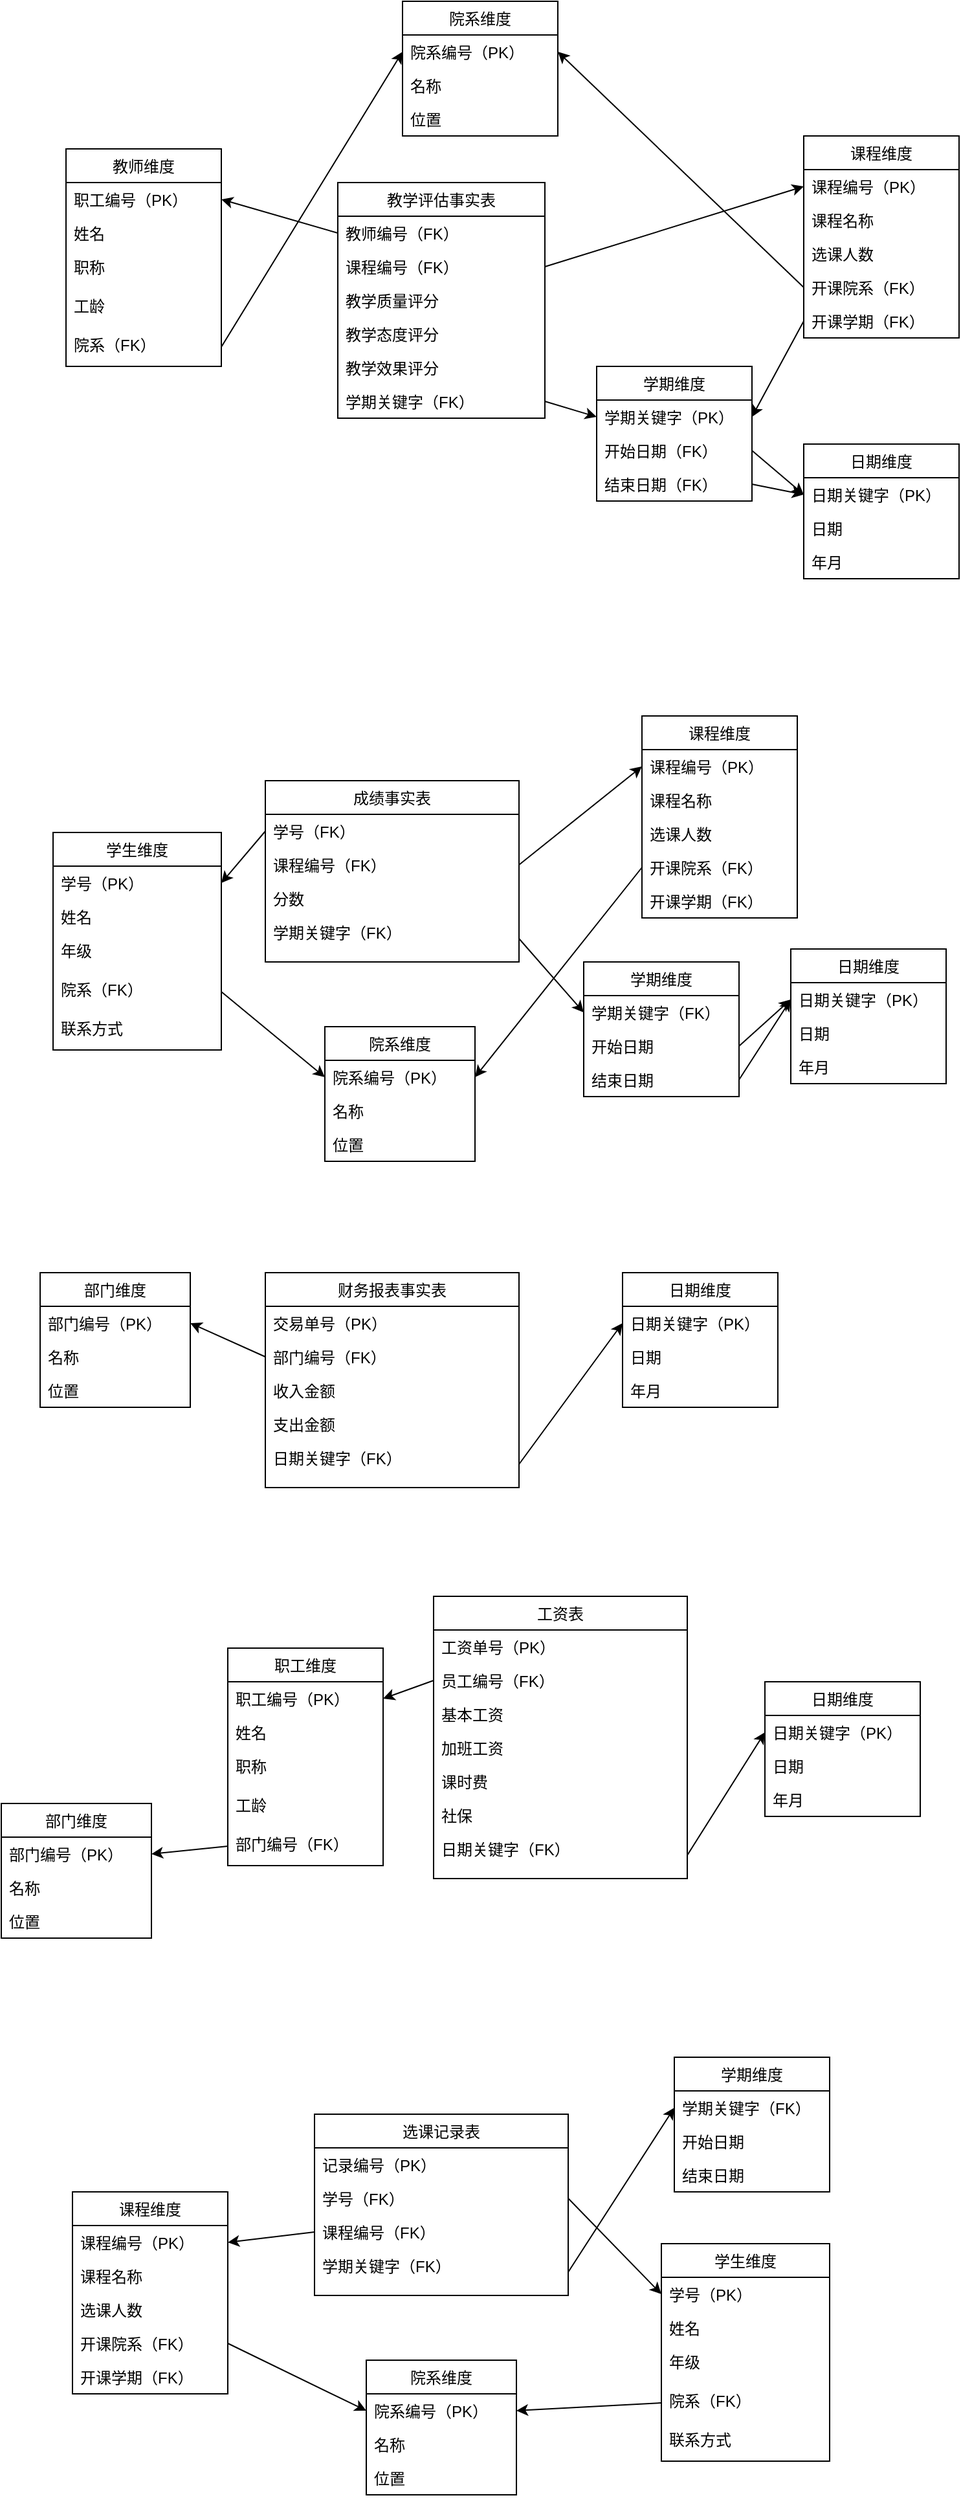 <mxfile version="20.8.20" type="device"><diagram id="C5RBs43oDa-KdzZeNtuy" name="Page-1"><mxGraphModel dx="1278" dy="2563" grid="1" gridSize="10" guides="1" tooltips="1" connect="1" arrows="1" fold="1" page="1" pageScale="1" pageWidth="1169" pageHeight="1654" math="0" shadow="0"><root><mxCell id="WIyWlLk6GJQsqaUBKTNV-0"/><mxCell id="WIyWlLk6GJQsqaUBKTNV-1" parent="WIyWlLk6GJQsqaUBKTNV-0"/><mxCell id="uP76RP64GlQ7dqUI0Oc4-0" value="教学评估事实表" style="swimlane;fontStyle=0;childLayout=stackLayout;horizontal=1;startSize=26;fillColor=default;horizontalStack=0;resizeParent=1;resizeParentMax=0;resizeLast=0;collapsible=1;marginBottom=0;swimlaneFillColor=default;gradientColor=none;" parent="WIyWlLk6GJQsqaUBKTNV-1" vertex="1"><mxGeometry x="300" y="78" width="160" height="182" as="geometry"/></mxCell><mxCell id="uP76RP64GlQ7dqUI0Oc4-2" value="教师编号（FK）" style="text;strokeColor=none;fillColor=none;align=left;verticalAlign=top;spacingLeft=4;spacingRight=4;overflow=hidden;rotatable=0;points=[[0,0.5],[1,0.5]];portConstraint=eastwest;" parent="uP76RP64GlQ7dqUI0Oc4-0" vertex="1"><mxGeometry y="26" width="160" height="26" as="geometry"/></mxCell><mxCell id="uP76RP64GlQ7dqUI0Oc4-3" value="课程编号（FK）" style="text;strokeColor=none;fillColor=none;align=left;verticalAlign=top;spacingLeft=4;spacingRight=4;overflow=hidden;rotatable=0;points=[[0,0.5],[1,0.5]];portConstraint=eastwest;" parent="uP76RP64GlQ7dqUI0Oc4-0" vertex="1"><mxGeometry y="52" width="160" height="26" as="geometry"/></mxCell><mxCell id="uP76RP64GlQ7dqUI0Oc4-15" value="教学质量评分" style="text;strokeColor=none;fillColor=none;align=left;verticalAlign=top;spacingLeft=4;spacingRight=4;overflow=hidden;rotatable=0;points=[[0,0.5],[1,0.5]];portConstraint=eastwest;" parent="uP76RP64GlQ7dqUI0Oc4-0" vertex="1"><mxGeometry y="78" width="160" height="26" as="geometry"/></mxCell><mxCell id="uP76RP64GlQ7dqUI0Oc4-64" value="教学态度评分" style="text;strokeColor=none;fillColor=none;align=left;verticalAlign=top;spacingLeft=4;spacingRight=4;overflow=hidden;rotatable=0;points=[[0,0.5],[1,0.5]];portConstraint=eastwest;" parent="uP76RP64GlQ7dqUI0Oc4-0" vertex="1"><mxGeometry y="104" width="160" height="26" as="geometry"/></mxCell><mxCell id="uP76RP64GlQ7dqUI0Oc4-66" value="教学效果评分" style="text;strokeColor=none;fillColor=none;align=left;verticalAlign=top;spacingLeft=4;spacingRight=4;overflow=hidden;rotatable=0;points=[[0,0.5],[1,0.5]];portConstraint=eastwest;" parent="uP76RP64GlQ7dqUI0Oc4-0" vertex="1"><mxGeometry y="130" width="160" height="26" as="geometry"/></mxCell><mxCell id="uP76RP64GlQ7dqUI0Oc4-14" value="学期关键字（FK）" style="text;strokeColor=none;fillColor=none;align=left;verticalAlign=top;spacingLeft=4;spacingRight=4;overflow=hidden;rotatable=0;points=[[0,0.5],[1,0.5]];portConstraint=eastwest;" parent="uP76RP64GlQ7dqUI0Oc4-0" vertex="1"><mxGeometry y="156" width="160" height="26" as="geometry"/></mxCell><mxCell id="uP76RP64GlQ7dqUI0Oc4-6" value="教师维度" style="swimlane;fontStyle=0;childLayout=stackLayout;horizontal=1;startSize=26;fillColor=default;horizontalStack=0;resizeParent=1;resizeParentMax=0;resizeLast=0;collapsible=1;marginBottom=0;swimlaneFillColor=default;" parent="WIyWlLk6GJQsqaUBKTNV-1" vertex="1"><mxGeometry x="90" y="52" width="120" height="168" as="geometry"/></mxCell><mxCell id="uP76RP64GlQ7dqUI0Oc4-7" value="职工编号（PK）" style="text;strokeColor=none;fillColor=none;align=left;verticalAlign=top;spacingLeft=4;spacingRight=4;overflow=hidden;rotatable=0;points=[[0,0.5],[1,0.5]];portConstraint=eastwest;" parent="uP76RP64GlQ7dqUI0Oc4-6" vertex="1"><mxGeometry y="26" width="120" height="26" as="geometry"/></mxCell><mxCell id="uP76RP64GlQ7dqUI0Oc4-8" value="姓名" style="text;strokeColor=none;fillColor=none;align=left;verticalAlign=top;spacingLeft=4;spacingRight=4;overflow=hidden;rotatable=0;points=[[0,0.5],[1,0.5]];portConstraint=eastwest;" parent="uP76RP64GlQ7dqUI0Oc4-6" vertex="1"><mxGeometry y="52" width="120" height="26" as="geometry"/></mxCell><mxCell id="uP76RP64GlQ7dqUI0Oc4-22" value="职称" style="text;strokeColor=none;fillColor=none;align=left;verticalAlign=top;rounded=0;spacingLeft=4;spacingRight=4;" parent="uP76RP64GlQ7dqUI0Oc4-6" vertex="1"><mxGeometry y="78" width="120" height="30" as="geometry"/></mxCell><mxCell id="DwzuSjP2OYEzAvKy4Ai5-0" value="工龄" style="text;strokeColor=none;fillColor=none;align=left;verticalAlign=top;rounded=0;spacingLeft=4;spacingRight=4;" vertex="1" parent="uP76RP64GlQ7dqUI0Oc4-6"><mxGeometry y="108" width="120" height="30" as="geometry"/></mxCell><mxCell id="uP76RP64GlQ7dqUI0Oc4-23" value="院系（FK）" style="text;strokeColor=none;fillColor=none;align=left;verticalAlign=top;rounded=0;spacingLeft=4;spacingRight=4;" parent="uP76RP64GlQ7dqUI0Oc4-6" vertex="1"><mxGeometry y="138" width="120" height="30" as="geometry"/></mxCell><mxCell id="uP76RP64GlQ7dqUI0Oc4-17" value="" style="rounded=0;orthogonalLoop=1;jettySize=auto;html=1;entryX=1;entryY=0.5;entryDx=0;entryDy=0;exitX=0;exitY=0.5;exitDx=0;exitDy=0;" parent="WIyWlLk6GJQsqaUBKTNV-1" source="uP76RP64GlQ7dqUI0Oc4-2" target="uP76RP64GlQ7dqUI0Oc4-7" edge="1"><mxGeometry relative="1" as="geometry"/></mxCell><mxCell id="uP76RP64GlQ7dqUI0Oc4-18" value="课程维度" style="swimlane;fontStyle=0;childLayout=stackLayout;horizontal=1;startSize=26;fillColor=default;horizontalStack=0;resizeParent=1;resizeParentMax=0;resizeLast=0;collapsible=1;marginBottom=0;swimlaneFillColor=default;" parent="WIyWlLk6GJQsqaUBKTNV-1" vertex="1"><mxGeometry x="660" y="42" width="120" height="156" as="geometry"/></mxCell><mxCell id="uP76RP64GlQ7dqUI0Oc4-19" value="课程编号（PK）" style="text;strokeColor=none;fillColor=none;align=left;verticalAlign=top;spacingLeft=4;spacingRight=4;overflow=hidden;rotatable=0;points=[[0,0.5],[1,0.5]];portConstraint=eastwest;" parent="uP76RP64GlQ7dqUI0Oc4-18" vertex="1"><mxGeometry y="26" width="120" height="26" as="geometry"/></mxCell><mxCell id="uP76RP64GlQ7dqUI0Oc4-20" value="课程名称    " style="text;strokeColor=none;fillColor=none;align=left;verticalAlign=top;spacingLeft=4;spacingRight=4;overflow=hidden;rotatable=0;points=[[0,0.5],[1,0.5]];portConstraint=eastwest;" parent="uP76RP64GlQ7dqUI0Oc4-18" vertex="1"><mxGeometry y="52" width="120" height="26" as="geometry"/></mxCell><mxCell id="uP76RP64GlQ7dqUI0Oc4-21" value="选课人数" style="text;strokeColor=none;fillColor=none;align=left;verticalAlign=top;spacingLeft=4;spacingRight=4;overflow=hidden;rotatable=0;points=[[0,0.5],[1,0.5]];portConstraint=eastwest;" parent="uP76RP64GlQ7dqUI0Oc4-18" vertex="1"><mxGeometry y="78" width="120" height="26" as="geometry"/></mxCell><mxCell id="DwzuSjP2OYEzAvKy4Ai5-71" value="开课院系（FK）" style="text;strokeColor=none;fillColor=none;align=left;verticalAlign=top;spacingLeft=4;spacingRight=4;overflow=hidden;rotatable=0;points=[[0,0.5],[1,0.5]];portConstraint=eastwest;" vertex="1" parent="uP76RP64GlQ7dqUI0Oc4-18"><mxGeometry y="104" width="120" height="26" as="geometry"/></mxCell><mxCell id="uP76RP64GlQ7dqUI0Oc4-65" value="开课学期（FK）" style="text;strokeColor=none;fillColor=none;align=left;verticalAlign=top;spacingLeft=4;spacingRight=4;overflow=hidden;rotatable=0;points=[[0,0.5],[1,0.5]];portConstraint=eastwest;" parent="uP76RP64GlQ7dqUI0Oc4-18" vertex="1"><mxGeometry y="130" width="120" height="26" as="geometry"/></mxCell><mxCell id="uP76RP64GlQ7dqUI0Oc4-27" value="成绩事实表" style="swimlane;fontStyle=0;childLayout=stackLayout;horizontal=1;startSize=26;fillColor=default;horizontalStack=0;resizeParent=1;resizeParentMax=0;resizeLast=0;collapsible=1;marginBottom=0;swimlaneFillColor=default;gradientColor=none;" parent="WIyWlLk6GJQsqaUBKTNV-1" vertex="1"><mxGeometry x="244" y="540" width="196" height="140" as="geometry"/></mxCell><mxCell id="uP76RP64GlQ7dqUI0Oc4-28" value="学号（FK）" style="text;strokeColor=none;fillColor=none;align=left;verticalAlign=top;spacingLeft=4;spacingRight=4;overflow=hidden;rotatable=0;points=[[0,0.5],[1,0.5]];portConstraint=eastwest;" parent="uP76RP64GlQ7dqUI0Oc4-27" vertex="1"><mxGeometry y="26" width="196" height="26" as="geometry"/></mxCell><mxCell id="uP76RP64GlQ7dqUI0Oc4-29" value="课程编号（FK）" style="text;strokeColor=none;fillColor=none;align=left;verticalAlign=top;spacingLeft=4;spacingRight=4;overflow=hidden;rotatable=0;points=[[0,0.5],[1,0.5]];portConstraint=eastwest;" parent="uP76RP64GlQ7dqUI0Oc4-27" vertex="1"><mxGeometry y="52" width="196" height="26" as="geometry"/></mxCell><mxCell id="uP76RP64GlQ7dqUI0Oc4-30" value="分数" style="text;strokeColor=none;fillColor=none;align=left;verticalAlign=top;spacingLeft=4;spacingRight=4;overflow=hidden;rotatable=0;points=[[0,0.5],[1,0.5]];portConstraint=eastwest;" parent="uP76RP64GlQ7dqUI0Oc4-27" vertex="1"><mxGeometry y="78" width="196" height="26" as="geometry"/></mxCell><mxCell id="uP76RP64GlQ7dqUI0Oc4-31" value="学期关键字（FK）" style="text;strokeColor=none;fillColor=none;align=left;verticalAlign=top;spacingLeft=4;spacingRight=4;overflow=hidden;rotatable=0;points=[[0,0.5],[1,0.5]];portConstraint=eastwest;" parent="uP76RP64GlQ7dqUI0Oc4-27" vertex="1"><mxGeometry y="104" width="196" height="36" as="geometry"/></mxCell><mxCell id="uP76RP64GlQ7dqUI0Oc4-34" value="学生维度" style="swimlane;fontStyle=0;childLayout=stackLayout;horizontal=1;startSize=26;fillColor=default;horizontalStack=0;resizeParent=1;resizeParentMax=0;resizeLast=0;collapsible=1;marginBottom=0;swimlaneFillColor=default;" parent="WIyWlLk6GJQsqaUBKTNV-1" vertex="1"><mxGeometry x="80" y="580" width="130" height="168" as="geometry"><mxRectangle x="90" y="330" width="90" height="30" as="alternateBounds"/></mxGeometry></mxCell><mxCell id="uP76RP64GlQ7dqUI0Oc4-35" value="学号（PK）" style="text;strokeColor=none;fillColor=none;align=left;verticalAlign=top;spacingLeft=4;spacingRight=4;overflow=hidden;rotatable=0;points=[[0,0.5],[1,0.5]];portConstraint=eastwest;" parent="uP76RP64GlQ7dqUI0Oc4-34" vertex="1"><mxGeometry y="26" width="130" height="26" as="geometry"/></mxCell><mxCell id="uP76RP64GlQ7dqUI0Oc4-36" value="姓名" style="text;strokeColor=none;fillColor=none;align=left;verticalAlign=top;spacingLeft=4;spacingRight=4;overflow=hidden;rotatable=0;points=[[0,0.5],[1,0.5]];portConstraint=eastwest;" parent="uP76RP64GlQ7dqUI0Oc4-34" vertex="1"><mxGeometry y="52" width="130" height="26" as="geometry"/></mxCell><mxCell id="uP76RP64GlQ7dqUI0Oc4-37" value="年级" style="text;strokeColor=none;fillColor=none;align=left;verticalAlign=top;rounded=0;spacingLeft=4;spacingRight=4;" parent="uP76RP64GlQ7dqUI0Oc4-34" vertex="1"><mxGeometry y="78" width="130" height="30" as="geometry"/></mxCell><mxCell id="uP76RP64GlQ7dqUI0Oc4-38" value="院系（FK）" style="text;strokeColor=none;fillColor=none;align=left;verticalAlign=top;rounded=0;spacingLeft=4;spacingRight=4;" parent="uP76RP64GlQ7dqUI0Oc4-34" vertex="1"><mxGeometry y="108" width="130" height="30" as="geometry"/></mxCell><mxCell id="uP76RP64GlQ7dqUI0Oc4-44" value="联系方式" style="text;strokeColor=none;fillColor=none;align=left;verticalAlign=top;rounded=0;spacingLeft=4;spacingRight=4;" parent="uP76RP64GlQ7dqUI0Oc4-34" vertex="1"><mxGeometry y="138" width="130" height="30" as="geometry"/></mxCell><mxCell id="uP76RP64GlQ7dqUI0Oc4-45" value="" style="rounded=0;orthogonalLoop=1;jettySize=auto;html=1;exitX=0;exitY=0.5;exitDx=0;exitDy=0;entryX=1;entryY=0.5;entryDx=0;entryDy=0;" parent="WIyWlLk6GJQsqaUBKTNV-1" source="uP76RP64GlQ7dqUI0Oc4-28" target="uP76RP64GlQ7dqUI0Oc4-35" edge="1"><mxGeometry relative="1" as="geometry"/></mxCell><mxCell id="uP76RP64GlQ7dqUI0Oc4-57" value="" style="rounded=0;orthogonalLoop=1;jettySize=auto;html=1;exitX=1;exitY=0.5;exitDx=0;exitDy=0;entryX=0;entryY=0.5;entryDx=0;entryDy=0;" parent="WIyWlLk6GJQsqaUBKTNV-1" source="uP76RP64GlQ7dqUI0Oc4-29" target="DwzuSjP2OYEzAvKy4Ai5-75" edge="1"><mxGeometry relative="1" as="geometry"><mxPoint x="520" y="579" as="targetPoint"/></mxGeometry></mxCell><mxCell id="uP76RP64GlQ7dqUI0Oc4-67" value="学期维度" style="swimlane;fontStyle=0;childLayout=stackLayout;horizontal=1;startSize=26;fillColor=default;horizontalStack=0;resizeParent=1;resizeParentMax=0;resizeLast=0;collapsible=1;marginBottom=0;swimlaneFillColor=default;gradientColor=none;" parent="WIyWlLk6GJQsqaUBKTNV-1" vertex="1"><mxGeometry x="500" y="220" width="120" height="104" as="geometry"/></mxCell><mxCell id="uP76RP64GlQ7dqUI0Oc4-68" value="学期关键字（PK）" style="text;strokeColor=none;fillColor=none;align=left;verticalAlign=top;spacingLeft=4;spacingRight=4;overflow=hidden;rotatable=0;points=[[0,0.5],[1,0.5]];portConstraint=eastwest;" parent="uP76RP64GlQ7dqUI0Oc4-67" vertex="1"><mxGeometry y="26" width="120" height="26" as="geometry"/></mxCell><mxCell id="uP76RP64GlQ7dqUI0Oc4-69" value="开始日期（FK）" style="text;strokeColor=none;fillColor=none;align=left;verticalAlign=top;spacingLeft=4;spacingRight=4;overflow=hidden;rotatable=0;points=[[0,0.5],[1,0.5]];portConstraint=eastwest;" parent="uP76RP64GlQ7dqUI0Oc4-67" vertex="1"><mxGeometry y="52" width="120" height="26" as="geometry"/></mxCell><mxCell id="uP76RP64GlQ7dqUI0Oc4-70" value="结束日期（FK）" style="text;strokeColor=none;fillColor=none;align=left;verticalAlign=top;spacingLeft=4;spacingRight=4;overflow=hidden;rotatable=0;points=[[0,0.5],[1,0.5]];portConstraint=eastwest;" parent="uP76RP64GlQ7dqUI0Oc4-67" vertex="1"><mxGeometry y="78" width="120" height="26" as="geometry"/></mxCell><mxCell id="uP76RP64GlQ7dqUI0Oc4-72" value="" style="rounded=0;orthogonalLoop=1;jettySize=auto;html=1;entryX=0;entryY=0.5;entryDx=0;entryDy=0;exitX=1;exitY=0.5;exitDx=0;exitDy=0;" parent="WIyWlLk6GJQsqaUBKTNV-1" source="uP76RP64GlQ7dqUI0Oc4-14" target="uP76RP64GlQ7dqUI0Oc4-68" edge="1"><mxGeometry relative="1" as="geometry"/></mxCell><mxCell id="uP76RP64GlQ7dqUI0Oc4-74" value="学期维度" style="swimlane;fontStyle=0;childLayout=stackLayout;horizontal=1;startSize=26;fillColor=default;horizontalStack=0;resizeParent=1;resizeParentMax=0;resizeLast=0;collapsible=1;marginBottom=0;swimlaneFillColor=default;gradientColor=none;" parent="WIyWlLk6GJQsqaUBKTNV-1" vertex="1"><mxGeometry x="490" y="680" width="120" height="104" as="geometry"/></mxCell><mxCell id="uP76RP64GlQ7dqUI0Oc4-75" value="学期关键字（FK）" style="text;strokeColor=none;fillColor=none;align=left;verticalAlign=top;spacingLeft=4;spacingRight=4;overflow=hidden;rotatable=0;points=[[0,0.5],[1,0.5]];portConstraint=eastwest;" parent="uP76RP64GlQ7dqUI0Oc4-74" vertex="1"><mxGeometry y="26" width="120" height="26" as="geometry"/></mxCell><mxCell id="uP76RP64GlQ7dqUI0Oc4-76" value="开始日期" style="text;strokeColor=none;fillColor=none;align=left;verticalAlign=top;spacingLeft=4;spacingRight=4;overflow=hidden;rotatable=0;points=[[0,0.5],[1,0.5]];portConstraint=eastwest;" parent="uP76RP64GlQ7dqUI0Oc4-74" vertex="1"><mxGeometry y="52" width="120" height="26" as="geometry"/></mxCell><mxCell id="uP76RP64GlQ7dqUI0Oc4-77" value="结束日期" style="text;strokeColor=none;fillColor=none;align=left;verticalAlign=top;spacingLeft=4;spacingRight=4;overflow=hidden;rotatable=0;points=[[0,0.5],[1,0.5]];portConstraint=eastwest;" parent="uP76RP64GlQ7dqUI0Oc4-74" vertex="1"><mxGeometry y="78" width="120" height="26" as="geometry"/></mxCell><mxCell id="uP76RP64GlQ7dqUI0Oc4-84" value="" style="rounded=0;orthogonalLoop=1;jettySize=auto;html=1;entryX=0;entryY=0.5;entryDx=0;entryDy=0;exitX=1;exitY=0.5;exitDx=0;exitDy=0;" parent="WIyWlLk6GJQsqaUBKTNV-1" source="uP76RP64GlQ7dqUI0Oc4-31" target="uP76RP64GlQ7dqUI0Oc4-75" edge="1"><mxGeometry relative="1" as="geometry"/></mxCell><mxCell id="uP76RP64GlQ7dqUI0Oc4-85" style="edgeStyle=none;rounded=0;orthogonalLoop=1;jettySize=auto;html=1;entryX=0;entryY=0.5;entryDx=0;entryDy=0;exitX=1;exitY=0.5;exitDx=0;exitDy=0;" parent="WIyWlLk6GJQsqaUBKTNV-1" source="uP76RP64GlQ7dqUI0Oc4-3" target="uP76RP64GlQ7dqUI0Oc4-19" edge="1"><mxGeometry relative="1" as="geometry"/></mxCell><mxCell id="uP76RP64GlQ7dqUI0Oc4-94" value="日期维度" style="swimlane;fontStyle=0;childLayout=stackLayout;horizontal=1;startSize=26;fillColor=default;horizontalStack=0;resizeParent=1;resizeParentMax=0;resizeLast=0;collapsible=1;marginBottom=0;swimlaneFillColor=default;gradientColor=none;" parent="WIyWlLk6GJQsqaUBKTNV-1" vertex="1"><mxGeometry x="660" y="280" width="120" height="104" as="geometry"/></mxCell><mxCell id="uP76RP64GlQ7dqUI0Oc4-95" value="日期关键字（PK）" style="text;strokeColor=none;fillColor=none;align=left;verticalAlign=top;spacingLeft=4;spacingRight=4;overflow=hidden;rotatable=0;points=[[0,0.5],[1,0.5]];portConstraint=eastwest;" parent="uP76RP64GlQ7dqUI0Oc4-94" vertex="1"><mxGeometry y="26" width="120" height="26" as="geometry"/></mxCell><mxCell id="uP76RP64GlQ7dqUI0Oc4-96" value="日期" style="text;strokeColor=none;fillColor=none;align=left;verticalAlign=top;spacingLeft=4;spacingRight=4;overflow=hidden;rotatable=0;points=[[0,0.5],[1,0.5]];portConstraint=eastwest;" parent="uP76RP64GlQ7dqUI0Oc4-94" vertex="1"><mxGeometry y="52" width="120" height="26" as="geometry"/></mxCell><mxCell id="uP76RP64GlQ7dqUI0Oc4-97" value="年月" style="text;strokeColor=none;fillColor=none;align=left;verticalAlign=top;spacingLeft=4;spacingRight=4;overflow=hidden;rotatable=0;points=[[0,0.5],[1,0.5]];portConstraint=eastwest;" parent="uP76RP64GlQ7dqUI0Oc4-94" vertex="1"><mxGeometry y="78" width="120" height="26" as="geometry"/></mxCell><mxCell id="uP76RP64GlQ7dqUI0Oc4-98" value="" style="edgeStyle=none;rounded=0;orthogonalLoop=1;jettySize=auto;html=1;exitX=1;exitY=0.5;exitDx=0;exitDy=0;entryX=0;entryY=0.5;entryDx=0;entryDy=0;" parent="WIyWlLk6GJQsqaUBKTNV-1" source="uP76RP64GlQ7dqUI0Oc4-69" target="uP76RP64GlQ7dqUI0Oc4-95" edge="1"><mxGeometry relative="1" as="geometry"/></mxCell><mxCell id="uP76RP64GlQ7dqUI0Oc4-99" value="" style="edgeStyle=none;rounded=0;orthogonalLoop=1;jettySize=auto;html=1;exitX=1;exitY=0.5;exitDx=0;exitDy=0;entryX=0;entryY=0.5;entryDx=0;entryDy=0;" parent="WIyWlLk6GJQsqaUBKTNV-1" source="uP76RP64GlQ7dqUI0Oc4-70" target="uP76RP64GlQ7dqUI0Oc4-95" edge="1"><mxGeometry relative="1" as="geometry"/></mxCell><mxCell id="uP76RP64GlQ7dqUI0Oc4-100" style="edgeStyle=none;rounded=0;orthogonalLoop=1;jettySize=auto;html=1;entryX=1;entryY=0.5;entryDx=0;entryDy=0;exitX=0;exitY=0.5;exitDx=0;exitDy=0;" parent="WIyWlLk6GJQsqaUBKTNV-1" source="uP76RP64GlQ7dqUI0Oc4-65" target="uP76RP64GlQ7dqUI0Oc4-68" edge="1"><mxGeometry relative="1" as="geometry"/></mxCell><mxCell id="uP76RP64GlQ7dqUI0Oc4-101" value="日期维度" style="swimlane;fontStyle=0;childLayout=stackLayout;horizontal=1;startSize=26;fillColor=default;horizontalStack=0;resizeParent=1;resizeParentMax=0;resizeLast=0;collapsible=1;marginBottom=0;swimlaneFillColor=default;gradientColor=none;" parent="WIyWlLk6GJQsqaUBKTNV-1" vertex="1"><mxGeometry x="650" y="670" width="120" height="104" as="geometry"/></mxCell><mxCell id="uP76RP64GlQ7dqUI0Oc4-102" value="日期关键字（PK）" style="text;strokeColor=none;fillColor=none;align=left;verticalAlign=top;spacingLeft=4;spacingRight=4;overflow=hidden;rotatable=0;points=[[0,0.5],[1,0.5]];portConstraint=eastwest;" parent="uP76RP64GlQ7dqUI0Oc4-101" vertex="1"><mxGeometry y="26" width="120" height="26" as="geometry"/></mxCell><mxCell id="uP76RP64GlQ7dqUI0Oc4-103" value="日期" style="text;strokeColor=none;fillColor=none;align=left;verticalAlign=top;spacingLeft=4;spacingRight=4;overflow=hidden;rotatable=0;points=[[0,0.5],[1,0.5]];portConstraint=eastwest;" parent="uP76RP64GlQ7dqUI0Oc4-101" vertex="1"><mxGeometry y="52" width="120" height="26" as="geometry"/></mxCell><mxCell id="uP76RP64GlQ7dqUI0Oc4-104" value="年月" style="text;strokeColor=none;fillColor=none;align=left;verticalAlign=top;spacingLeft=4;spacingRight=4;overflow=hidden;rotatable=0;points=[[0,0.5],[1,0.5]];portConstraint=eastwest;" parent="uP76RP64GlQ7dqUI0Oc4-101" vertex="1"><mxGeometry y="78" width="120" height="26" as="geometry"/></mxCell><mxCell id="uP76RP64GlQ7dqUI0Oc4-105" style="edgeStyle=none;rounded=0;orthogonalLoop=1;jettySize=auto;html=1;entryX=0;entryY=0.5;entryDx=0;entryDy=0;exitX=1;exitY=0.5;exitDx=0;exitDy=0;" parent="WIyWlLk6GJQsqaUBKTNV-1" source="uP76RP64GlQ7dqUI0Oc4-76" target="uP76RP64GlQ7dqUI0Oc4-102" edge="1"><mxGeometry relative="1" as="geometry"/></mxCell><mxCell id="uP76RP64GlQ7dqUI0Oc4-106" style="edgeStyle=none;rounded=0;orthogonalLoop=1;jettySize=auto;html=1;entryX=0;entryY=0.5;entryDx=0;entryDy=0;exitX=1;exitY=0.5;exitDx=0;exitDy=0;" parent="WIyWlLk6GJQsqaUBKTNV-1" source="uP76RP64GlQ7dqUI0Oc4-77" target="uP76RP64GlQ7dqUI0Oc4-102" edge="1"><mxGeometry relative="1" as="geometry"/></mxCell><mxCell id="DwzuSjP2OYEzAvKy4Ai5-1" value="院系维度" style="swimlane;fontStyle=0;childLayout=stackLayout;horizontal=1;startSize=26;fillColor=default;horizontalStack=0;resizeParent=1;resizeParentMax=0;resizeLast=0;collapsible=1;marginBottom=0;swimlaneFillColor=default;gradientColor=none;" vertex="1" parent="WIyWlLk6GJQsqaUBKTNV-1"><mxGeometry x="350" y="-62" width="120" height="104" as="geometry"/></mxCell><mxCell id="DwzuSjP2OYEzAvKy4Ai5-2" value="院系编号（PK）" style="text;strokeColor=none;fillColor=none;align=left;verticalAlign=top;spacingLeft=4;spacingRight=4;overflow=hidden;rotatable=0;points=[[0,0.5],[1,0.5]];portConstraint=eastwest;" vertex="1" parent="DwzuSjP2OYEzAvKy4Ai5-1"><mxGeometry y="26" width="120" height="26" as="geometry"/></mxCell><mxCell id="DwzuSjP2OYEzAvKy4Ai5-3" value="名称" style="text;strokeColor=none;fillColor=none;align=left;verticalAlign=top;spacingLeft=4;spacingRight=4;overflow=hidden;rotatable=0;points=[[0,0.5],[1,0.5]];portConstraint=eastwest;" vertex="1" parent="DwzuSjP2OYEzAvKy4Ai5-1"><mxGeometry y="52" width="120" height="26" as="geometry"/></mxCell><mxCell id="DwzuSjP2OYEzAvKy4Ai5-4" value="位置" style="text;strokeColor=none;fillColor=none;align=left;verticalAlign=top;spacingLeft=4;spacingRight=4;overflow=hidden;rotatable=0;points=[[0,0.5],[1,0.5]];portConstraint=eastwest;" vertex="1" parent="DwzuSjP2OYEzAvKy4Ai5-1"><mxGeometry y="78" width="120" height="26" as="geometry"/></mxCell><mxCell id="DwzuSjP2OYEzAvKy4Ai5-5" style="rounded=0;orthogonalLoop=1;jettySize=auto;html=1;entryX=0;entryY=0.5;entryDx=0;entryDy=0;exitX=1;exitY=0.5;exitDx=0;exitDy=0;" edge="1" parent="WIyWlLk6GJQsqaUBKTNV-1" source="uP76RP64GlQ7dqUI0Oc4-23" target="DwzuSjP2OYEzAvKy4Ai5-2"><mxGeometry relative="1" as="geometry"/></mxCell><mxCell id="DwzuSjP2OYEzAvKy4Ai5-6" value="院系维度" style="swimlane;fontStyle=0;childLayout=stackLayout;horizontal=1;startSize=26;fillColor=default;horizontalStack=0;resizeParent=1;resizeParentMax=0;resizeLast=0;collapsible=1;marginBottom=0;swimlaneFillColor=default;gradientColor=none;" vertex="1" parent="WIyWlLk6GJQsqaUBKTNV-1"><mxGeometry x="290" y="730" width="116" height="104" as="geometry"/></mxCell><mxCell id="DwzuSjP2OYEzAvKy4Ai5-7" value="院系编号（PK）" style="text;strokeColor=none;fillColor=none;align=left;verticalAlign=top;spacingLeft=4;spacingRight=4;overflow=hidden;rotatable=0;points=[[0,0.5],[1,0.5]];portConstraint=eastwest;" vertex="1" parent="DwzuSjP2OYEzAvKy4Ai5-6"><mxGeometry y="26" width="116" height="26" as="geometry"/></mxCell><mxCell id="DwzuSjP2OYEzAvKy4Ai5-8" value="名称" style="text;strokeColor=none;fillColor=none;align=left;verticalAlign=top;spacingLeft=4;spacingRight=4;overflow=hidden;rotatable=0;points=[[0,0.5],[1,0.5]];portConstraint=eastwest;" vertex="1" parent="DwzuSjP2OYEzAvKy4Ai5-6"><mxGeometry y="52" width="116" height="26" as="geometry"/></mxCell><mxCell id="DwzuSjP2OYEzAvKy4Ai5-9" value="位置" style="text;strokeColor=none;fillColor=none;align=left;verticalAlign=top;spacingLeft=4;spacingRight=4;overflow=hidden;rotatable=0;points=[[0,0.5],[1,0.5]];portConstraint=eastwest;" vertex="1" parent="DwzuSjP2OYEzAvKy4Ai5-6"><mxGeometry y="78" width="116" height="26" as="geometry"/></mxCell><mxCell id="DwzuSjP2OYEzAvKy4Ai5-10" style="edgeStyle=none;rounded=0;orthogonalLoop=1;jettySize=auto;html=1;entryX=0;entryY=0.5;entryDx=0;entryDy=0;exitX=1;exitY=0.5;exitDx=0;exitDy=0;" edge="1" parent="WIyWlLk6GJQsqaUBKTNV-1" source="uP76RP64GlQ7dqUI0Oc4-38" target="DwzuSjP2OYEzAvKy4Ai5-7"><mxGeometry relative="1" as="geometry"/></mxCell><mxCell id="DwzuSjP2OYEzAvKy4Ai5-11" style="edgeStyle=none;rounded=0;orthogonalLoop=1;jettySize=auto;html=1;exitX=0.75;exitY=0;exitDx=0;exitDy=0;" edge="1" parent="WIyWlLk6GJQsqaUBKTNV-1"><mxGeometry relative="1" as="geometry"><mxPoint x="610" y="540" as="sourcePoint"/><mxPoint x="610" y="540" as="targetPoint"/></mxGeometry></mxCell><mxCell id="DwzuSjP2OYEzAvKy4Ai5-12" value="财务报表事实表" style="swimlane;fontStyle=0;childLayout=stackLayout;horizontal=1;startSize=26;fillColor=default;horizontalStack=0;resizeParent=1;resizeParentMax=0;resizeLast=0;collapsible=1;marginBottom=0;swimlaneFillColor=default;gradientColor=none;" vertex="1" parent="WIyWlLk6GJQsqaUBKTNV-1"><mxGeometry x="244" y="920" width="196" height="166" as="geometry"/></mxCell><mxCell id="DwzuSjP2OYEzAvKy4Ai5-13" value="交易单号（PK）" style="text;strokeColor=none;fillColor=none;align=left;verticalAlign=top;spacingLeft=4;spacingRight=4;overflow=hidden;rotatable=0;points=[[0,0.5],[1,0.5]];portConstraint=eastwest;" vertex="1" parent="DwzuSjP2OYEzAvKy4Ai5-12"><mxGeometry y="26" width="196" height="26" as="geometry"/></mxCell><mxCell id="DwzuSjP2OYEzAvKy4Ai5-14" value="部门编号（FK）" style="text;strokeColor=none;fillColor=none;align=left;verticalAlign=top;spacingLeft=4;spacingRight=4;overflow=hidden;rotatable=0;points=[[0,0.5],[1,0.5]];portConstraint=eastwest;" vertex="1" parent="DwzuSjP2OYEzAvKy4Ai5-12"><mxGeometry y="52" width="196" height="26" as="geometry"/></mxCell><mxCell id="DwzuSjP2OYEzAvKy4Ai5-15" value="收入金额" style="text;strokeColor=none;fillColor=none;align=left;verticalAlign=top;spacingLeft=4;spacingRight=4;overflow=hidden;rotatable=0;points=[[0,0.5],[1,0.5]];portConstraint=eastwest;" vertex="1" parent="DwzuSjP2OYEzAvKy4Ai5-12"><mxGeometry y="78" width="196" height="26" as="geometry"/></mxCell><mxCell id="DwzuSjP2OYEzAvKy4Ai5-53" value="支出金额" style="text;strokeColor=none;fillColor=none;align=left;verticalAlign=top;spacingLeft=4;spacingRight=4;overflow=hidden;rotatable=0;points=[[0,0.5],[1,0.5]];portConstraint=eastwest;" vertex="1" parent="DwzuSjP2OYEzAvKy4Ai5-12"><mxGeometry y="104" width="196" height="26" as="geometry"/></mxCell><mxCell id="DwzuSjP2OYEzAvKy4Ai5-16" value="日期关键字（FK）" style="text;strokeColor=none;fillColor=none;align=left;verticalAlign=top;spacingLeft=4;spacingRight=4;overflow=hidden;rotatable=0;points=[[0,0.5],[1,0.5]];portConstraint=eastwest;" vertex="1" parent="DwzuSjP2OYEzAvKy4Ai5-12"><mxGeometry y="130" width="196" height="36" as="geometry"/></mxCell><mxCell id="DwzuSjP2OYEzAvKy4Ai5-17" value="部门维度" style="swimlane;fontStyle=0;childLayout=stackLayout;horizontal=1;startSize=26;fillColor=default;horizontalStack=0;resizeParent=1;resizeParentMax=0;resizeLast=0;collapsible=1;marginBottom=0;swimlaneFillColor=default;gradientColor=none;" vertex="1" parent="WIyWlLk6GJQsqaUBKTNV-1"><mxGeometry x="70" y="920" width="116" height="104" as="geometry"/></mxCell><mxCell id="DwzuSjP2OYEzAvKy4Ai5-18" value="部门编号（PK）" style="text;strokeColor=none;fillColor=none;align=left;verticalAlign=top;spacingLeft=4;spacingRight=4;overflow=hidden;rotatable=0;points=[[0,0.5],[1,0.5]];portConstraint=eastwest;" vertex="1" parent="DwzuSjP2OYEzAvKy4Ai5-17"><mxGeometry y="26" width="116" height="26" as="geometry"/></mxCell><mxCell id="DwzuSjP2OYEzAvKy4Ai5-19" value="名称" style="text;strokeColor=none;fillColor=none;align=left;verticalAlign=top;spacingLeft=4;spacingRight=4;overflow=hidden;rotatable=0;points=[[0,0.5],[1,0.5]];portConstraint=eastwest;" vertex="1" parent="DwzuSjP2OYEzAvKy4Ai5-17"><mxGeometry y="52" width="116" height="26" as="geometry"/></mxCell><mxCell id="DwzuSjP2OYEzAvKy4Ai5-20" value="位置" style="text;strokeColor=none;fillColor=none;align=left;verticalAlign=top;spacingLeft=4;spacingRight=4;overflow=hidden;rotatable=0;points=[[0,0.5],[1,0.5]];portConstraint=eastwest;" vertex="1" parent="DwzuSjP2OYEzAvKy4Ai5-17"><mxGeometry y="78" width="116" height="26" as="geometry"/></mxCell><mxCell id="DwzuSjP2OYEzAvKy4Ai5-21" style="edgeStyle=none;rounded=0;orthogonalLoop=1;jettySize=auto;html=1;entryX=1;entryY=0.5;entryDx=0;entryDy=0;exitX=0;exitY=0.5;exitDx=0;exitDy=0;" edge="1" parent="WIyWlLk6GJQsqaUBKTNV-1" source="DwzuSjP2OYEzAvKy4Ai5-14" target="DwzuSjP2OYEzAvKy4Ai5-18"><mxGeometry relative="1" as="geometry"/></mxCell><mxCell id="DwzuSjP2OYEzAvKy4Ai5-22" value="日期维度" style="swimlane;fontStyle=0;childLayout=stackLayout;horizontal=1;startSize=26;fillColor=default;horizontalStack=0;resizeParent=1;resizeParentMax=0;resizeLast=0;collapsible=1;marginBottom=0;swimlaneFillColor=default;gradientColor=none;" vertex="1" parent="WIyWlLk6GJQsqaUBKTNV-1"><mxGeometry x="520" y="920" width="120" height="104" as="geometry"/></mxCell><mxCell id="DwzuSjP2OYEzAvKy4Ai5-23" value="日期关键字（PK）" style="text;strokeColor=none;fillColor=none;align=left;verticalAlign=top;spacingLeft=4;spacingRight=4;overflow=hidden;rotatable=0;points=[[0,0.5],[1,0.5]];portConstraint=eastwest;" vertex="1" parent="DwzuSjP2OYEzAvKy4Ai5-22"><mxGeometry y="26" width="120" height="26" as="geometry"/></mxCell><mxCell id="DwzuSjP2OYEzAvKy4Ai5-24" value="日期" style="text;strokeColor=none;fillColor=none;align=left;verticalAlign=top;spacingLeft=4;spacingRight=4;overflow=hidden;rotatable=0;points=[[0,0.5],[1,0.5]];portConstraint=eastwest;" vertex="1" parent="DwzuSjP2OYEzAvKy4Ai5-22"><mxGeometry y="52" width="120" height="26" as="geometry"/></mxCell><mxCell id="DwzuSjP2OYEzAvKy4Ai5-25" value="年月" style="text;strokeColor=none;fillColor=none;align=left;verticalAlign=top;spacingLeft=4;spacingRight=4;overflow=hidden;rotatable=0;points=[[0,0.5],[1,0.5]];portConstraint=eastwest;" vertex="1" parent="DwzuSjP2OYEzAvKy4Ai5-22"><mxGeometry y="78" width="120" height="26" as="geometry"/></mxCell><mxCell id="DwzuSjP2OYEzAvKy4Ai5-26" style="edgeStyle=none;rounded=0;orthogonalLoop=1;jettySize=auto;html=1;entryX=0;entryY=0.5;entryDx=0;entryDy=0;exitX=1;exitY=0.5;exitDx=0;exitDy=0;" edge="1" parent="WIyWlLk6GJQsqaUBKTNV-1" source="DwzuSjP2OYEzAvKy4Ai5-16" target="DwzuSjP2OYEzAvKy4Ai5-23"><mxGeometry relative="1" as="geometry"/></mxCell><mxCell id="DwzuSjP2OYEzAvKy4Ai5-27" value="工资表" style="swimlane;fontStyle=0;childLayout=stackLayout;horizontal=1;startSize=26;fillColor=default;horizontalStack=0;resizeParent=1;resizeParentMax=0;resizeLast=0;collapsible=1;marginBottom=0;swimlaneFillColor=default;gradientColor=none;" vertex="1" parent="WIyWlLk6GJQsqaUBKTNV-1"><mxGeometry x="374" y="1170" width="196" height="218" as="geometry"/></mxCell><mxCell id="DwzuSjP2OYEzAvKy4Ai5-28" value="工资单号（PK）" style="text;strokeColor=none;fillColor=none;align=left;verticalAlign=top;spacingLeft=4;spacingRight=4;overflow=hidden;rotatable=0;points=[[0,0.5],[1,0.5]];portConstraint=eastwest;" vertex="1" parent="DwzuSjP2OYEzAvKy4Ai5-27"><mxGeometry y="26" width="196" height="26" as="geometry"/></mxCell><mxCell id="DwzuSjP2OYEzAvKy4Ai5-29" value="员工编号（FK）" style="text;strokeColor=none;fillColor=none;align=left;verticalAlign=top;spacingLeft=4;spacingRight=4;overflow=hidden;rotatable=0;points=[[0,0.5],[1,0.5]];portConstraint=eastwest;" vertex="1" parent="DwzuSjP2OYEzAvKy4Ai5-27"><mxGeometry y="52" width="196" height="26" as="geometry"/></mxCell><mxCell id="DwzuSjP2OYEzAvKy4Ai5-30" value="基本工资" style="text;strokeColor=none;fillColor=none;align=left;verticalAlign=top;spacingLeft=4;spacingRight=4;overflow=hidden;rotatable=0;points=[[0,0.5],[1,0.5]];portConstraint=eastwest;" vertex="1" parent="DwzuSjP2OYEzAvKy4Ai5-27"><mxGeometry y="78" width="196" height="26" as="geometry"/></mxCell><mxCell id="DwzuSjP2OYEzAvKy4Ai5-50" value="加班工资" style="text;strokeColor=none;fillColor=none;align=left;verticalAlign=top;spacingLeft=4;spacingRight=4;overflow=hidden;rotatable=0;points=[[0,0.5],[1,0.5]];portConstraint=eastwest;" vertex="1" parent="DwzuSjP2OYEzAvKy4Ai5-27"><mxGeometry y="104" width="196" height="26" as="geometry"/></mxCell><mxCell id="DwzuSjP2OYEzAvKy4Ai5-51" value="课时费" style="text;strokeColor=none;fillColor=none;align=left;verticalAlign=top;spacingLeft=4;spacingRight=4;overflow=hidden;rotatable=0;points=[[0,0.5],[1,0.5]];portConstraint=eastwest;" vertex="1" parent="DwzuSjP2OYEzAvKy4Ai5-27"><mxGeometry y="130" width="196" height="26" as="geometry"/></mxCell><mxCell id="DwzuSjP2OYEzAvKy4Ai5-52" value="社保" style="text;strokeColor=none;fillColor=none;align=left;verticalAlign=top;spacingLeft=4;spacingRight=4;overflow=hidden;rotatable=0;points=[[0,0.5],[1,0.5]];portConstraint=eastwest;" vertex="1" parent="DwzuSjP2OYEzAvKy4Ai5-27"><mxGeometry y="156" width="196" height="26" as="geometry"/></mxCell><mxCell id="DwzuSjP2OYEzAvKy4Ai5-31" value="日期关键字（FK）" style="text;strokeColor=none;fillColor=none;align=left;verticalAlign=top;spacingLeft=4;spacingRight=4;overflow=hidden;rotatable=0;points=[[0,0.5],[1,0.5]];portConstraint=eastwest;" vertex="1" parent="DwzuSjP2OYEzAvKy4Ai5-27"><mxGeometry y="182" width="196" height="36" as="geometry"/></mxCell><mxCell id="DwzuSjP2OYEzAvKy4Ai5-34" value="职工维度" style="swimlane;fontStyle=0;childLayout=stackLayout;horizontal=1;startSize=26;fillColor=default;horizontalStack=0;resizeParent=1;resizeParentMax=0;resizeLast=0;collapsible=1;marginBottom=0;swimlaneFillColor=default;" vertex="1" parent="WIyWlLk6GJQsqaUBKTNV-1"><mxGeometry x="215" y="1210" width="120" height="168" as="geometry"/></mxCell><mxCell id="DwzuSjP2OYEzAvKy4Ai5-35" value="职工编号（PK）" style="text;strokeColor=none;fillColor=none;align=left;verticalAlign=top;spacingLeft=4;spacingRight=4;overflow=hidden;rotatable=0;points=[[0,0.5],[1,0.5]];portConstraint=eastwest;" vertex="1" parent="DwzuSjP2OYEzAvKy4Ai5-34"><mxGeometry y="26" width="120" height="26" as="geometry"/></mxCell><mxCell id="DwzuSjP2OYEzAvKy4Ai5-36" value="姓名" style="text;strokeColor=none;fillColor=none;align=left;verticalAlign=top;spacingLeft=4;spacingRight=4;overflow=hidden;rotatable=0;points=[[0,0.5],[1,0.5]];portConstraint=eastwest;" vertex="1" parent="DwzuSjP2OYEzAvKy4Ai5-34"><mxGeometry y="52" width="120" height="26" as="geometry"/></mxCell><mxCell id="DwzuSjP2OYEzAvKy4Ai5-37" value="职称" style="text;strokeColor=none;fillColor=none;align=left;verticalAlign=top;rounded=0;spacingLeft=4;spacingRight=4;" vertex="1" parent="DwzuSjP2OYEzAvKy4Ai5-34"><mxGeometry y="78" width="120" height="30" as="geometry"/></mxCell><mxCell id="DwzuSjP2OYEzAvKy4Ai5-38" value="工龄" style="text;strokeColor=none;fillColor=none;align=left;verticalAlign=top;rounded=0;spacingLeft=4;spacingRight=4;" vertex="1" parent="DwzuSjP2OYEzAvKy4Ai5-34"><mxGeometry y="108" width="120" height="30" as="geometry"/></mxCell><mxCell id="DwzuSjP2OYEzAvKy4Ai5-39" value="部门编号（FK）" style="text;strokeColor=none;fillColor=none;align=left;verticalAlign=top;rounded=0;spacingLeft=4;spacingRight=4;" vertex="1" parent="DwzuSjP2OYEzAvKy4Ai5-34"><mxGeometry y="138" width="120" height="30" as="geometry"/></mxCell><mxCell id="DwzuSjP2OYEzAvKy4Ai5-33" style="edgeStyle=none;rounded=0;orthogonalLoop=1;jettySize=auto;html=1;entryX=1;entryY=0.5;entryDx=0;entryDy=0;exitX=0;exitY=0.5;exitDx=0;exitDy=0;" edge="1" parent="WIyWlLk6GJQsqaUBKTNV-1" source="DwzuSjP2OYEzAvKy4Ai5-29" target="DwzuSjP2OYEzAvKy4Ai5-35"><mxGeometry relative="1" as="geometry"><mxPoint x="240" y="1284" as="targetPoint"/></mxGeometry></mxCell><mxCell id="DwzuSjP2OYEzAvKy4Ai5-40" value="部门维度" style="swimlane;fontStyle=0;childLayout=stackLayout;horizontal=1;startSize=26;fillColor=default;horizontalStack=0;resizeParent=1;resizeParentMax=0;resizeLast=0;collapsible=1;marginBottom=0;swimlaneFillColor=default;gradientColor=none;" vertex="1" parent="WIyWlLk6GJQsqaUBKTNV-1"><mxGeometry x="40" y="1330" width="116" height="104" as="geometry"/></mxCell><mxCell id="DwzuSjP2OYEzAvKy4Ai5-41" value="部门编号（PK）" style="text;strokeColor=none;fillColor=none;align=left;verticalAlign=top;spacingLeft=4;spacingRight=4;overflow=hidden;rotatable=0;points=[[0,0.5],[1,0.5]];portConstraint=eastwest;" vertex="1" parent="DwzuSjP2OYEzAvKy4Ai5-40"><mxGeometry y="26" width="116" height="26" as="geometry"/></mxCell><mxCell id="DwzuSjP2OYEzAvKy4Ai5-42" value="名称" style="text;strokeColor=none;fillColor=none;align=left;verticalAlign=top;spacingLeft=4;spacingRight=4;overflow=hidden;rotatable=0;points=[[0,0.5],[1,0.5]];portConstraint=eastwest;" vertex="1" parent="DwzuSjP2OYEzAvKy4Ai5-40"><mxGeometry y="52" width="116" height="26" as="geometry"/></mxCell><mxCell id="DwzuSjP2OYEzAvKy4Ai5-43" value="位置" style="text;strokeColor=none;fillColor=none;align=left;verticalAlign=top;spacingLeft=4;spacingRight=4;overflow=hidden;rotatable=0;points=[[0,0.5],[1,0.5]];portConstraint=eastwest;" vertex="1" parent="DwzuSjP2OYEzAvKy4Ai5-40"><mxGeometry y="78" width="116" height="26" as="geometry"/></mxCell><mxCell id="DwzuSjP2OYEzAvKy4Ai5-44" style="edgeStyle=none;rounded=0;orthogonalLoop=1;jettySize=auto;html=1;entryX=1;entryY=0.5;entryDx=0;entryDy=0;exitX=0;exitY=0.5;exitDx=0;exitDy=0;" edge="1" parent="WIyWlLk6GJQsqaUBKTNV-1" source="DwzuSjP2OYEzAvKy4Ai5-39" target="DwzuSjP2OYEzAvKy4Ai5-41"><mxGeometry relative="1" as="geometry"/></mxCell><mxCell id="DwzuSjP2OYEzAvKy4Ai5-46" value="日期维度" style="swimlane;fontStyle=0;childLayout=stackLayout;horizontal=1;startSize=26;fillColor=default;horizontalStack=0;resizeParent=1;resizeParentMax=0;resizeLast=0;collapsible=1;marginBottom=0;swimlaneFillColor=default;gradientColor=none;" vertex="1" parent="WIyWlLk6GJQsqaUBKTNV-1"><mxGeometry x="630" y="1236" width="120" height="104" as="geometry"/></mxCell><mxCell id="DwzuSjP2OYEzAvKy4Ai5-47" value="日期关键字（PK）" style="text;strokeColor=none;fillColor=none;align=left;verticalAlign=top;spacingLeft=4;spacingRight=4;overflow=hidden;rotatable=0;points=[[0,0.5],[1,0.5]];portConstraint=eastwest;" vertex="1" parent="DwzuSjP2OYEzAvKy4Ai5-46"><mxGeometry y="26" width="120" height="26" as="geometry"/></mxCell><mxCell id="DwzuSjP2OYEzAvKy4Ai5-48" value="日期" style="text;strokeColor=none;fillColor=none;align=left;verticalAlign=top;spacingLeft=4;spacingRight=4;overflow=hidden;rotatable=0;points=[[0,0.5],[1,0.5]];portConstraint=eastwest;" vertex="1" parent="DwzuSjP2OYEzAvKy4Ai5-46"><mxGeometry y="52" width="120" height="26" as="geometry"/></mxCell><mxCell id="DwzuSjP2OYEzAvKy4Ai5-49" value="年月" style="text;strokeColor=none;fillColor=none;align=left;verticalAlign=top;spacingLeft=4;spacingRight=4;overflow=hidden;rotatable=0;points=[[0,0.5],[1,0.5]];portConstraint=eastwest;" vertex="1" parent="DwzuSjP2OYEzAvKy4Ai5-46"><mxGeometry y="78" width="120" height="26" as="geometry"/></mxCell><mxCell id="DwzuSjP2OYEzAvKy4Ai5-45" style="edgeStyle=none;rounded=0;orthogonalLoop=1;jettySize=auto;html=1;entryX=0;entryY=0.5;entryDx=0;entryDy=0;exitX=1;exitY=0.5;exitDx=0;exitDy=0;" edge="1" parent="WIyWlLk6GJQsqaUBKTNV-1" source="DwzuSjP2OYEzAvKy4Ai5-31" target="DwzuSjP2OYEzAvKy4Ai5-47"><mxGeometry relative="1" as="geometry"><mxPoint x="670" y="1330" as="targetPoint"/></mxGeometry></mxCell><mxCell id="DwzuSjP2OYEzAvKy4Ai5-54" value="选课记录表" style="swimlane;fontStyle=0;childLayout=stackLayout;horizontal=1;startSize=26;fillColor=default;horizontalStack=0;resizeParent=1;resizeParentMax=0;resizeLast=0;collapsible=1;marginBottom=0;swimlaneFillColor=default;gradientColor=none;" vertex="1" parent="WIyWlLk6GJQsqaUBKTNV-1"><mxGeometry x="282" y="1570" width="196" height="140" as="geometry"/></mxCell><mxCell id="DwzuSjP2OYEzAvKy4Ai5-55" value="记录编号（PK）" style="text;strokeColor=none;fillColor=none;align=left;verticalAlign=top;spacingLeft=4;spacingRight=4;overflow=hidden;rotatable=0;points=[[0,0.5],[1,0.5]];portConstraint=eastwest;" vertex="1" parent="DwzuSjP2OYEzAvKy4Ai5-54"><mxGeometry y="26" width="196" height="26" as="geometry"/></mxCell><mxCell id="DwzuSjP2OYEzAvKy4Ai5-56" value="学号（FK）" style="text;strokeColor=none;fillColor=none;align=left;verticalAlign=top;spacingLeft=4;spacingRight=4;overflow=hidden;rotatable=0;points=[[0,0.5],[1,0.5]];portConstraint=eastwest;" vertex="1" parent="DwzuSjP2OYEzAvKy4Ai5-54"><mxGeometry y="52" width="196" height="26" as="geometry"/></mxCell><mxCell id="DwzuSjP2OYEzAvKy4Ai5-57" value="课程编号（FK）" style="text;strokeColor=none;fillColor=none;align=left;verticalAlign=top;spacingLeft=4;spacingRight=4;overflow=hidden;rotatable=0;points=[[0,0.5],[1,0.5]];portConstraint=eastwest;" vertex="1" parent="DwzuSjP2OYEzAvKy4Ai5-54"><mxGeometry y="78" width="196" height="26" as="geometry"/></mxCell><mxCell id="DwzuSjP2OYEzAvKy4Ai5-58" value="学期关键字（FK）" style="text;strokeColor=none;fillColor=none;align=left;verticalAlign=top;spacingLeft=4;spacingRight=4;overflow=hidden;rotatable=0;points=[[0,0.5],[1,0.5]];portConstraint=eastwest;" vertex="1" parent="DwzuSjP2OYEzAvKy4Ai5-54"><mxGeometry y="104" width="196" height="36" as="geometry"/></mxCell><mxCell id="DwzuSjP2OYEzAvKy4Ai5-59" value="学生维度" style="swimlane;fontStyle=0;childLayout=stackLayout;horizontal=1;startSize=26;fillColor=default;horizontalStack=0;resizeParent=1;resizeParentMax=0;resizeLast=0;collapsible=1;marginBottom=0;swimlaneFillColor=default;" vertex="1" parent="WIyWlLk6GJQsqaUBKTNV-1"><mxGeometry x="550" y="1670" width="130" height="168" as="geometry"><mxRectangle x="90" y="330" width="90" height="30" as="alternateBounds"/></mxGeometry></mxCell><mxCell id="DwzuSjP2OYEzAvKy4Ai5-60" value="学号（PK）" style="text;strokeColor=none;fillColor=none;align=left;verticalAlign=top;spacingLeft=4;spacingRight=4;overflow=hidden;rotatable=0;points=[[0,0.5],[1,0.5]];portConstraint=eastwest;" vertex="1" parent="DwzuSjP2OYEzAvKy4Ai5-59"><mxGeometry y="26" width="130" height="26" as="geometry"/></mxCell><mxCell id="DwzuSjP2OYEzAvKy4Ai5-61" value="姓名" style="text;strokeColor=none;fillColor=none;align=left;verticalAlign=top;spacingLeft=4;spacingRight=4;overflow=hidden;rotatable=0;points=[[0,0.5],[1,0.5]];portConstraint=eastwest;" vertex="1" parent="DwzuSjP2OYEzAvKy4Ai5-59"><mxGeometry y="52" width="130" height="26" as="geometry"/></mxCell><mxCell id="DwzuSjP2OYEzAvKy4Ai5-62" value="年级" style="text;strokeColor=none;fillColor=none;align=left;verticalAlign=top;rounded=0;spacingLeft=4;spacingRight=4;" vertex="1" parent="DwzuSjP2OYEzAvKy4Ai5-59"><mxGeometry y="78" width="130" height="30" as="geometry"/></mxCell><mxCell id="DwzuSjP2OYEzAvKy4Ai5-63" value="院系（FK）" style="text;strokeColor=none;fillColor=none;align=left;verticalAlign=top;rounded=0;spacingLeft=4;spacingRight=4;" vertex="1" parent="DwzuSjP2OYEzAvKy4Ai5-59"><mxGeometry y="108" width="130" height="30" as="geometry"/></mxCell><mxCell id="DwzuSjP2OYEzAvKy4Ai5-64" value="联系方式" style="text;strokeColor=none;fillColor=none;align=left;verticalAlign=top;rounded=0;spacingLeft=4;spacingRight=4;" vertex="1" parent="DwzuSjP2OYEzAvKy4Ai5-59"><mxGeometry y="138" width="130" height="30" as="geometry"/></mxCell><mxCell id="DwzuSjP2OYEzAvKy4Ai5-65" style="edgeStyle=none;rounded=0;orthogonalLoop=1;jettySize=auto;html=1;entryX=0;entryY=0.5;entryDx=0;entryDy=0;exitX=1;exitY=0.5;exitDx=0;exitDy=0;" edge="1" parent="WIyWlLk6GJQsqaUBKTNV-1" source="DwzuSjP2OYEzAvKy4Ai5-56" target="DwzuSjP2OYEzAvKy4Ai5-60"><mxGeometry relative="1" as="geometry"/></mxCell><mxCell id="DwzuSjP2OYEzAvKy4Ai5-70" style="edgeStyle=none;rounded=0;orthogonalLoop=1;jettySize=auto;html=1;entryX=1;entryY=0.5;entryDx=0;entryDy=0;exitX=0;exitY=0.5;exitDx=0;exitDy=0;" edge="1" parent="WIyWlLk6GJQsqaUBKTNV-1" source="DwzuSjP2OYEzAvKy4Ai5-57" target="DwzuSjP2OYEzAvKy4Ai5-86"><mxGeometry relative="1" as="geometry"><mxPoint x="270" y="1651" as="sourcePoint"/><mxPoint x="205" y="1658.357" as="targetPoint"/></mxGeometry></mxCell><mxCell id="DwzuSjP2OYEzAvKy4Ai5-72" style="edgeStyle=none;rounded=0;orthogonalLoop=1;jettySize=auto;html=1;entryX=1;entryY=0.5;entryDx=0;entryDy=0;exitX=0;exitY=0.5;exitDx=0;exitDy=0;" edge="1" parent="WIyWlLk6GJQsqaUBKTNV-1" source="DwzuSjP2OYEzAvKy4Ai5-71" target="DwzuSjP2OYEzAvKy4Ai5-2"><mxGeometry relative="1" as="geometry"/></mxCell><mxCell id="DwzuSjP2OYEzAvKy4Ai5-74" value="课程维度" style="swimlane;fontStyle=0;childLayout=stackLayout;horizontal=1;startSize=26;fillColor=default;horizontalStack=0;resizeParent=1;resizeParentMax=0;resizeLast=0;collapsible=1;marginBottom=0;swimlaneFillColor=default;" vertex="1" parent="WIyWlLk6GJQsqaUBKTNV-1"><mxGeometry x="535" y="490" width="120" height="156" as="geometry"/></mxCell><mxCell id="DwzuSjP2OYEzAvKy4Ai5-75" value="课程编号（PK）" style="text;strokeColor=none;fillColor=none;align=left;verticalAlign=top;spacingLeft=4;spacingRight=4;overflow=hidden;rotatable=0;points=[[0,0.5],[1,0.5]];portConstraint=eastwest;" vertex="1" parent="DwzuSjP2OYEzAvKy4Ai5-74"><mxGeometry y="26" width="120" height="26" as="geometry"/></mxCell><mxCell id="DwzuSjP2OYEzAvKy4Ai5-76" value="课程名称    " style="text;strokeColor=none;fillColor=none;align=left;verticalAlign=top;spacingLeft=4;spacingRight=4;overflow=hidden;rotatable=0;points=[[0,0.5],[1,0.5]];portConstraint=eastwest;" vertex="1" parent="DwzuSjP2OYEzAvKy4Ai5-74"><mxGeometry y="52" width="120" height="26" as="geometry"/></mxCell><mxCell id="DwzuSjP2OYEzAvKy4Ai5-77" value="选课人数" style="text;strokeColor=none;fillColor=none;align=left;verticalAlign=top;spacingLeft=4;spacingRight=4;overflow=hidden;rotatable=0;points=[[0,0.5],[1,0.5]];portConstraint=eastwest;" vertex="1" parent="DwzuSjP2OYEzAvKy4Ai5-74"><mxGeometry y="78" width="120" height="26" as="geometry"/></mxCell><mxCell id="DwzuSjP2OYEzAvKy4Ai5-78" value="开课院系（FK）" style="text;strokeColor=none;fillColor=none;align=left;verticalAlign=top;spacingLeft=4;spacingRight=4;overflow=hidden;rotatable=0;points=[[0,0.5],[1,0.5]];portConstraint=eastwest;" vertex="1" parent="DwzuSjP2OYEzAvKy4Ai5-74"><mxGeometry y="104" width="120" height="26" as="geometry"/></mxCell><mxCell id="DwzuSjP2OYEzAvKy4Ai5-79" value="开课学期（FK）" style="text;strokeColor=none;fillColor=none;align=left;verticalAlign=top;spacingLeft=4;spacingRight=4;overflow=hidden;rotatable=0;points=[[0,0.5],[1,0.5]];portConstraint=eastwest;" vertex="1" parent="DwzuSjP2OYEzAvKy4Ai5-74"><mxGeometry y="130" width="120" height="26" as="geometry"/></mxCell><mxCell id="DwzuSjP2OYEzAvKy4Ai5-84" style="edgeStyle=none;rounded=0;orthogonalLoop=1;jettySize=auto;html=1;entryX=1;entryY=0.5;entryDx=0;entryDy=0;exitX=0;exitY=0.5;exitDx=0;exitDy=0;" edge="1" parent="WIyWlLk6GJQsqaUBKTNV-1" source="DwzuSjP2OYEzAvKy4Ai5-78" target="DwzuSjP2OYEzAvKy4Ai5-7"><mxGeometry relative="1" as="geometry"/></mxCell><mxCell id="DwzuSjP2OYEzAvKy4Ai5-85" value="课程维度" style="swimlane;fontStyle=0;childLayout=stackLayout;horizontal=1;startSize=26;fillColor=default;horizontalStack=0;resizeParent=1;resizeParentMax=0;resizeLast=0;collapsible=1;marginBottom=0;swimlaneFillColor=default;" vertex="1" parent="WIyWlLk6GJQsqaUBKTNV-1"><mxGeometry x="95" y="1630" width="120" height="156" as="geometry"/></mxCell><mxCell id="DwzuSjP2OYEzAvKy4Ai5-86" value="课程编号（PK）" style="text;strokeColor=none;fillColor=none;align=left;verticalAlign=top;spacingLeft=4;spacingRight=4;overflow=hidden;rotatable=0;points=[[0,0.5],[1,0.5]];portConstraint=eastwest;" vertex="1" parent="DwzuSjP2OYEzAvKy4Ai5-85"><mxGeometry y="26" width="120" height="26" as="geometry"/></mxCell><mxCell id="DwzuSjP2OYEzAvKy4Ai5-87" value="课程名称    " style="text;strokeColor=none;fillColor=none;align=left;verticalAlign=top;spacingLeft=4;spacingRight=4;overflow=hidden;rotatable=0;points=[[0,0.5],[1,0.5]];portConstraint=eastwest;" vertex="1" parent="DwzuSjP2OYEzAvKy4Ai5-85"><mxGeometry y="52" width="120" height="26" as="geometry"/></mxCell><mxCell id="DwzuSjP2OYEzAvKy4Ai5-88" value="选课人数" style="text;strokeColor=none;fillColor=none;align=left;verticalAlign=top;spacingLeft=4;spacingRight=4;overflow=hidden;rotatable=0;points=[[0,0.5],[1,0.5]];portConstraint=eastwest;" vertex="1" parent="DwzuSjP2OYEzAvKy4Ai5-85"><mxGeometry y="78" width="120" height="26" as="geometry"/></mxCell><mxCell id="DwzuSjP2OYEzAvKy4Ai5-89" value="开课院系（FK）" style="text;strokeColor=none;fillColor=none;align=left;verticalAlign=top;spacingLeft=4;spacingRight=4;overflow=hidden;rotatable=0;points=[[0,0.5],[1,0.5]];portConstraint=eastwest;" vertex="1" parent="DwzuSjP2OYEzAvKy4Ai5-85"><mxGeometry y="104" width="120" height="26" as="geometry"/></mxCell><mxCell id="DwzuSjP2OYEzAvKy4Ai5-90" value="开课学期（FK）" style="text;strokeColor=none;fillColor=none;align=left;verticalAlign=top;spacingLeft=4;spacingRight=4;overflow=hidden;rotatable=0;points=[[0,0.5],[1,0.5]];portConstraint=eastwest;" vertex="1" parent="DwzuSjP2OYEzAvKy4Ai5-85"><mxGeometry y="130" width="120" height="26" as="geometry"/></mxCell><mxCell id="DwzuSjP2OYEzAvKy4Ai5-91" value="院系维度" style="swimlane;fontStyle=0;childLayout=stackLayout;horizontal=1;startSize=26;fillColor=default;horizontalStack=0;resizeParent=1;resizeParentMax=0;resizeLast=0;collapsible=1;marginBottom=0;swimlaneFillColor=default;gradientColor=none;" vertex="1" parent="WIyWlLk6GJQsqaUBKTNV-1"><mxGeometry x="322" y="1760" width="116" height="104" as="geometry"/></mxCell><mxCell id="DwzuSjP2OYEzAvKy4Ai5-92" value="院系编号（PK）" style="text;strokeColor=none;fillColor=none;align=left;verticalAlign=top;spacingLeft=4;spacingRight=4;overflow=hidden;rotatable=0;points=[[0,0.5],[1,0.5]];portConstraint=eastwest;" vertex="1" parent="DwzuSjP2OYEzAvKy4Ai5-91"><mxGeometry y="26" width="116" height="26" as="geometry"/></mxCell><mxCell id="DwzuSjP2OYEzAvKy4Ai5-93" value="名称" style="text;strokeColor=none;fillColor=none;align=left;verticalAlign=top;spacingLeft=4;spacingRight=4;overflow=hidden;rotatable=0;points=[[0,0.5],[1,0.5]];portConstraint=eastwest;" vertex="1" parent="DwzuSjP2OYEzAvKy4Ai5-91"><mxGeometry y="52" width="116" height="26" as="geometry"/></mxCell><mxCell id="DwzuSjP2OYEzAvKy4Ai5-94" value="位置" style="text;strokeColor=none;fillColor=none;align=left;verticalAlign=top;spacingLeft=4;spacingRight=4;overflow=hidden;rotatable=0;points=[[0,0.5],[1,0.5]];portConstraint=eastwest;" vertex="1" parent="DwzuSjP2OYEzAvKy4Ai5-91"><mxGeometry y="78" width="116" height="26" as="geometry"/></mxCell><mxCell id="DwzuSjP2OYEzAvKy4Ai5-95" style="edgeStyle=none;rounded=0;orthogonalLoop=1;jettySize=auto;html=1;entryX=0;entryY=0.5;entryDx=0;entryDy=0;exitX=1;exitY=0.5;exitDx=0;exitDy=0;" edge="1" parent="WIyWlLk6GJQsqaUBKTNV-1" source="DwzuSjP2OYEzAvKy4Ai5-89" target="DwzuSjP2OYEzAvKy4Ai5-92"><mxGeometry relative="1" as="geometry"/></mxCell><mxCell id="DwzuSjP2OYEzAvKy4Ai5-96" style="edgeStyle=none;rounded=0;orthogonalLoop=1;jettySize=auto;html=1;entryX=1;entryY=0.5;entryDx=0;entryDy=0;exitX=0;exitY=0.5;exitDx=0;exitDy=0;" edge="1" parent="WIyWlLk6GJQsqaUBKTNV-1" source="DwzuSjP2OYEzAvKy4Ai5-63" target="DwzuSjP2OYEzAvKy4Ai5-92"><mxGeometry relative="1" as="geometry"/></mxCell><mxCell id="DwzuSjP2OYEzAvKy4Ai5-97" value="学期维度" style="swimlane;fontStyle=0;childLayout=stackLayout;horizontal=1;startSize=26;fillColor=default;horizontalStack=0;resizeParent=1;resizeParentMax=0;resizeLast=0;collapsible=1;marginBottom=0;swimlaneFillColor=default;gradientColor=none;" vertex="1" parent="WIyWlLk6GJQsqaUBKTNV-1"><mxGeometry x="560" y="1526" width="120" height="104" as="geometry"/></mxCell><mxCell id="DwzuSjP2OYEzAvKy4Ai5-98" value="学期关键字（FK）" style="text;strokeColor=none;fillColor=none;align=left;verticalAlign=top;spacingLeft=4;spacingRight=4;overflow=hidden;rotatable=0;points=[[0,0.5],[1,0.5]];portConstraint=eastwest;" vertex="1" parent="DwzuSjP2OYEzAvKy4Ai5-97"><mxGeometry y="26" width="120" height="26" as="geometry"/></mxCell><mxCell id="DwzuSjP2OYEzAvKy4Ai5-99" value="开始日期" style="text;strokeColor=none;fillColor=none;align=left;verticalAlign=top;spacingLeft=4;spacingRight=4;overflow=hidden;rotatable=0;points=[[0,0.5],[1,0.5]];portConstraint=eastwest;" vertex="1" parent="DwzuSjP2OYEzAvKy4Ai5-97"><mxGeometry y="52" width="120" height="26" as="geometry"/></mxCell><mxCell id="DwzuSjP2OYEzAvKy4Ai5-100" value="结束日期" style="text;strokeColor=none;fillColor=none;align=left;verticalAlign=top;spacingLeft=4;spacingRight=4;overflow=hidden;rotatable=0;points=[[0,0.5],[1,0.5]];portConstraint=eastwest;" vertex="1" parent="DwzuSjP2OYEzAvKy4Ai5-97"><mxGeometry y="78" width="120" height="26" as="geometry"/></mxCell><mxCell id="DwzuSjP2OYEzAvKy4Ai5-101" style="edgeStyle=none;rounded=0;orthogonalLoop=1;jettySize=auto;html=1;entryX=0;entryY=0.5;entryDx=0;entryDy=0;exitX=1;exitY=0.5;exitDx=0;exitDy=0;" edge="1" parent="WIyWlLk6GJQsqaUBKTNV-1" source="DwzuSjP2OYEzAvKy4Ai5-58" target="DwzuSjP2OYEzAvKy4Ai5-98"><mxGeometry relative="1" as="geometry"/></mxCell></root></mxGraphModel></diagram></mxfile>